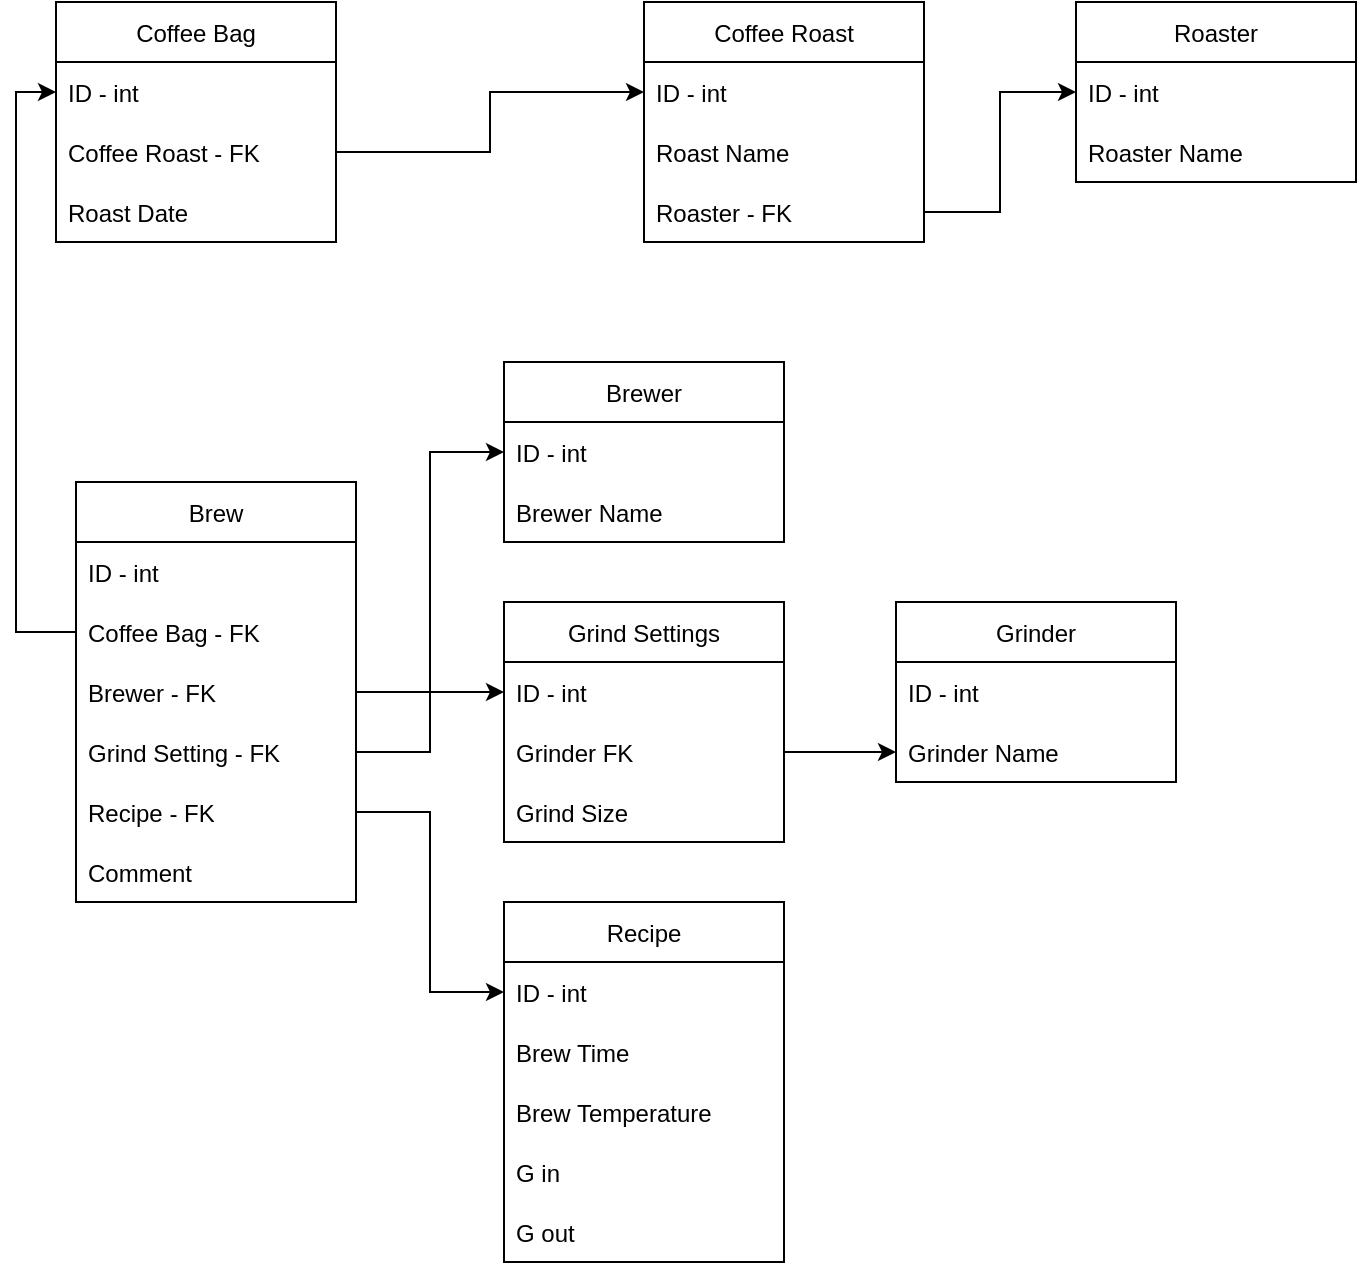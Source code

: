 <mxfile version="17.1.3" type="device"><diagram id="-VKOd8hb1K-OANWmcf4X" name="Page-1"><mxGraphModel dx="781" dy="1140" grid="1" gridSize="10" guides="1" tooltips="1" connect="1" arrows="1" fold="1" page="1" pageScale="1" pageWidth="827" pageHeight="1169" math="0" shadow="0"><root><mxCell id="0"/><mxCell id="1" parent="0"/><mxCell id="qBW8eOZq_-xlYMTtFloP-1" value="Coffee Bag" style="swimlane;fontStyle=0;childLayout=stackLayout;horizontal=1;startSize=30;horizontalStack=0;resizeParent=1;resizeParentMax=0;resizeLast=0;collapsible=1;marginBottom=0;" parent="1" vertex="1"><mxGeometry x="120" y="150" width="140" height="120" as="geometry"/></mxCell><mxCell id="qBW8eOZq_-xlYMTtFloP-2" value="ID - int" style="text;strokeColor=none;fillColor=none;align=left;verticalAlign=middle;spacingLeft=4;spacingRight=4;overflow=hidden;points=[[0,0.5],[1,0.5]];portConstraint=eastwest;rotatable=0;" parent="qBW8eOZq_-xlYMTtFloP-1" vertex="1"><mxGeometry y="30" width="140" height="30" as="geometry"/></mxCell><mxCell id="qBW8eOZq_-xlYMTtFloP-3" value="Coffee Roast - FK" style="text;strokeColor=none;fillColor=none;align=left;verticalAlign=middle;spacingLeft=4;spacingRight=4;overflow=hidden;points=[[0,0.5],[1,0.5]];portConstraint=eastwest;rotatable=0;" parent="qBW8eOZq_-xlYMTtFloP-1" vertex="1"><mxGeometry y="60" width="140" height="30" as="geometry"/></mxCell><mxCell id="qBW8eOZq_-xlYMTtFloP-4" value="Roast Date" style="text;strokeColor=none;fillColor=none;align=left;verticalAlign=middle;spacingLeft=4;spacingRight=4;overflow=hidden;points=[[0,0.5],[1,0.5]];portConstraint=eastwest;rotatable=0;" parent="qBW8eOZq_-xlYMTtFloP-1" vertex="1"><mxGeometry y="90" width="140" height="30" as="geometry"/></mxCell><mxCell id="qBW8eOZq_-xlYMTtFloP-5" value="Coffee Roast" style="swimlane;fontStyle=0;childLayout=stackLayout;horizontal=1;startSize=30;horizontalStack=0;resizeParent=1;resizeParentMax=0;resizeLast=0;collapsible=1;marginBottom=0;" parent="1" vertex="1"><mxGeometry x="414" y="150" width="140" height="120" as="geometry"/></mxCell><mxCell id="qBW8eOZq_-xlYMTtFloP-6" value="ID - int" style="text;strokeColor=none;fillColor=none;align=left;verticalAlign=middle;spacingLeft=4;spacingRight=4;overflow=hidden;points=[[0,0.5],[1,0.5]];portConstraint=eastwest;rotatable=0;" parent="qBW8eOZq_-xlYMTtFloP-5" vertex="1"><mxGeometry y="30" width="140" height="30" as="geometry"/></mxCell><mxCell id="qBW8eOZq_-xlYMTtFloP-7" value="Roast Name" style="text;strokeColor=none;fillColor=none;align=left;verticalAlign=middle;spacingLeft=4;spacingRight=4;overflow=hidden;points=[[0,0.5],[1,0.5]];portConstraint=eastwest;rotatable=0;" parent="qBW8eOZq_-xlYMTtFloP-5" vertex="1"><mxGeometry y="60" width="140" height="30" as="geometry"/></mxCell><mxCell id="qBW8eOZq_-xlYMTtFloP-8" value="Roaster - FK" style="text;strokeColor=none;fillColor=none;align=left;verticalAlign=middle;spacingLeft=4;spacingRight=4;overflow=hidden;points=[[0,0.5],[1,0.5]];portConstraint=eastwest;rotatable=0;" parent="qBW8eOZq_-xlYMTtFloP-5" vertex="1"><mxGeometry y="90" width="140" height="30" as="geometry"/></mxCell><mxCell id="qBW8eOZq_-xlYMTtFloP-9" value="Roaster" style="swimlane;fontStyle=0;childLayout=stackLayout;horizontal=1;startSize=30;horizontalStack=0;resizeParent=1;resizeParentMax=0;resizeLast=0;collapsible=1;marginBottom=0;" parent="1" vertex="1"><mxGeometry x="630" y="150" width="140" height="90" as="geometry"/></mxCell><mxCell id="qBW8eOZq_-xlYMTtFloP-10" value="ID - int" style="text;strokeColor=none;fillColor=none;align=left;verticalAlign=middle;spacingLeft=4;spacingRight=4;overflow=hidden;points=[[0,0.5],[1,0.5]];portConstraint=eastwest;rotatable=0;" parent="qBW8eOZq_-xlYMTtFloP-9" vertex="1"><mxGeometry y="30" width="140" height="30" as="geometry"/></mxCell><mxCell id="qBW8eOZq_-xlYMTtFloP-11" value="Roaster Name" style="text;strokeColor=none;fillColor=none;align=left;verticalAlign=middle;spacingLeft=4;spacingRight=4;overflow=hidden;points=[[0,0.5],[1,0.5]];portConstraint=eastwest;rotatable=0;" parent="qBW8eOZq_-xlYMTtFloP-9" vertex="1"><mxGeometry y="60" width="140" height="30" as="geometry"/></mxCell><mxCell id="qBW8eOZq_-xlYMTtFloP-13" value="Brew" style="swimlane;fontStyle=0;childLayout=stackLayout;horizontal=1;startSize=30;horizontalStack=0;resizeParent=1;resizeParentMax=0;resizeLast=0;collapsible=1;marginBottom=0;" parent="1" vertex="1"><mxGeometry x="130" y="390" width="140" height="210" as="geometry"/></mxCell><mxCell id="qBW8eOZq_-xlYMTtFloP-14" value="ID - int" style="text;strokeColor=none;fillColor=none;align=left;verticalAlign=middle;spacingLeft=4;spacingRight=4;overflow=hidden;points=[[0,0.5],[1,0.5]];portConstraint=eastwest;rotatable=0;" parent="qBW8eOZq_-xlYMTtFloP-13" vertex="1"><mxGeometry y="30" width="140" height="30" as="geometry"/></mxCell><mxCell id="qBW8eOZq_-xlYMTtFloP-15" value="Coffee Bag - FK" style="text;strokeColor=none;fillColor=none;align=left;verticalAlign=middle;spacingLeft=4;spacingRight=4;overflow=hidden;points=[[0,0.5],[1,0.5]];portConstraint=eastwest;rotatable=0;" parent="qBW8eOZq_-xlYMTtFloP-13" vertex="1"><mxGeometry y="60" width="140" height="30" as="geometry"/></mxCell><mxCell id="qBW8eOZq_-xlYMTtFloP-16" value="Brewer - FK" style="text;strokeColor=none;fillColor=none;align=left;verticalAlign=middle;spacingLeft=4;spacingRight=4;overflow=hidden;points=[[0,0.5],[1,0.5]];portConstraint=eastwest;rotatable=0;" parent="qBW8eOZq_-xlYMTtFloP-13" vertex="1"><mxGeometry y="90" width="140" height="30" as="geometry"/></mxCell><mxCell id="qBW8eOZq_-xlYMTtFloP-17" value="Grind Setting - FK" style="text;strokeColor=none;fillColor=none;align=left;verticalAlign=middle;spacingLeft=4;spacingRight=4;overflow=hidden;points=[[0,0.5],[1,0.5]];portConstraint=eastwest;rotatable=0;" parent="qBW8eOZq_-xlYMTtFloP-13" vertex="1"><mxGeometry y="120" width="140" height="30" as="geometry"/></mxCell><mxCell id="ZVpJBkIIpRY9OVvuqW97-12" value="Recipe - FK" style="text;strokeColor=none;fillColor=none;align=left;verticalAlign=middle;spacingLeft=4;spacingRight=4;overflow=hidden;points=[[0,0.5],[1,0.5]];portConstraint=eastwest;rotatable=0;" vertex="1" parent="qBW8eOZq_-xlYMTtFloP-13"><mxGeometry y="150" width="140" height="30" as="geometry"/></mxCell><mxCell id="qBW8eOZq_-xlYMTtFloP-22" value="Comment" style="text;strokeColor=none;fillColor=none;align=left;verticalAlign=middle;spacingLeft=4;spacingRight=4;overflow=hidden;points=[[0,0.5],[1,0.5]];portConstraint=eastwest;rotatable=0;" parent="qBW8eOZq_-xlYMTtFloP-13" vertex="1"><mxGeometry y="180" width="140" height="30" as="geometry"/></mxCell><mxCell id="qBW8eOZq_-xlYMTtFloP-25" style="edgeStyle=orthogonalEdgeStyle;rounded=0;orthogonalLoop=1;jettySize=auto;html=1;exitX=1;exitY=0.5;exitDx=0;exitDy=0;entryX=0;entryY=0.5;entryDx=0;entryDy=0;" parent="1" source="qBW8eOZq_-xlYMTtFloP-8" target="qBW8eOZq_-xlYMTtFloP-10" edge="1"><mxGeometry relative="1" as="geometry"/></mxCell><mxCell id="qBW8eOZq_-xlYMTtFloP-26" style="edgeStyle=orthogonalEdgeStyle;rounded=0;orthogonalLoop=1;jettySize=auto;html=1;exitX=1;exitY=0.5;exitDx=0;exitDy=0;entryX=0;entryY=0.5;entryDx=0;entryDy=0;" parent="1" source="qBW8eOZq_-xlYMTtFloP-3" target="qBW8eOZq_-xlYMTtFloP-6" edge="1"><mxGeometry relative="1" as="geometry"/></mxCell><mxCell id="qBW8eOZq_-xlYMTtFloP-27" style="edgeStyle=orthogonalEdgeStyle;rounded=0;orthogonalLoop=1;jettySize=auto;html=1;exitX=0;exitY=0.5;exitDx=0;exitDy=0;entryX=0;entryY=0.5;entryDx=0;entryDy=0;" parent="1" source="qBW8eOZq_-xlYMTtFloP-15" target="qBW8eOZq_-xlYMTtFloP-2" edge="1"><mxGeometry relative="1" as="geometry"/></mxCell><mxCell id="qBW8eOZq_-xlYMTtFloP-28" value="Brewer" style="swimlane;fontStyle=0;childLayout=stackLayout;horizontal=1;startSize=30;horizontalStack=0;resizeParent=1;resizeParentMax=0;resizeLast=0;collapsible=1;marginBottom=0;" parent="1" vertex="1"><mxGeometry x="344" y="330" width="140" height="90" as="geometry"/></mxCell><mxCell id="qBW8eOZq_-xlYMTtFloP-29" value="ID - int" style="text;strokeColor=none;fillColor=none;align=left;verticalAlign=middle;spacingLeft=4;spacingRight=4;overflow=hidden;points=[[0,0.5],[1,0.5]];portConstraint=eastwest;rotatable=0;" parent="qBW8eOZq_-xlYMTtFloP-28" vertex="1"><mxGeometry y="30" width="140" height="30" as="geometry"/></mxCell><mxCell id="qBW8eOZq_-xlYMTtFloP-30" value="Brewer Name" style="text;strokeColor=none;fillColor=none;align=left;verticalAlign=middle;spacingLeft=4;spacingRight=4;overflow=hidden;points=[[0,0.5],[1,0.5]];portConstraint=eastwest;rotatable=0;" parent="qBW8eOZq_-xlYMTtFloP-28" vertex="1"><mxGeometry y="60" width="140" height="30" as="geometry"/></mxCell><mxCell id="qBW8eOZq_-xlYMTtFloP-32" style="edgeStyle=orthogonalEdgeStyle;rounded=0;orthogonalLoop=1;jettySize=auto;html=1;exitX=1;exitY=0.5;exitDx=0;exitDy=0;entryX=0;entryY=0.5;entryDx=0;entryDy=0;" parent="1" source="qBW8eOZq_-xlYMTtFloP-16" target="qBW8eOZq_-xlYMTtFloP-28" edge="1"><mxGeometry relative="1" as="geometry"/></mxCell><mxCell id="qBW8eOZq_-xlYMTtFloP-33" value="Grinder" style="swimlane;fontStyle=0;childLayout=stackLayout;horizontal=1;startSize=30;horizontalStack=0;resizeParent=1;resizeParentMax=0;resizeLast=0;collapsible=1;marginBottom=0;" parent="1" vertex="1"><mxGeometry x="540" y="450" width="140" height="90" as="geometry"/></mxCell><mxCell id="qBW8eOZq_-xlYMTtFloP-34" value="ID - int" style="text;strokeColor=none;fillColor=none;align=left;verticalAlign=middle;spacingLeft=4;spacingRight=4;overflow=hidden;points=[[0,0.5],[1,0.5]];portConstraint=eastwest;rotatable=0;" parent="qBW8eOZq_-xlYMTtFloP-33" vertex="1"><mxGeometry y="30" width="140" height="30" as="geometry"/></mxCell><mxCell id="qBW8eOZq_-xlYMTtFloP-35" value="Grinder Name" style="text;strokeColor=none;fillColor=none;align=left;verticalAlign=middle;spacingLeft=4;spacingRight=4;overflow=hidden;points=[[0,0.5],[1,0.5]];portConstraint=eastwest;rotatable=0;" parent="qBW8eOZq_-xlYMTtFloP-33" vertex="1"><mxGeometry y="60" width="140" height="30" as="geometry"/></mxCell><mxCell id="qBW8eOZq_-xlYMTtFloP-37" style="edgeStyle=orthogonalEdgeStyle;rounded=0;orthogonalLoop=1;jettySize=auto;html=1;exitX=1;exitY=0.5;exitDx=0;exitDy=0;entryX=0;entryY=0.5;entryDx=0;entryDy=0;" parent="1" source="qBW8eOZq_-xlYMTtFloP-17" target="ZVpJBkIIpRY9OVvuqW97-5" edge="1"><mxGeometry relative="1" as="geometry"/></mxCell><mxCell id="ZVpJBkIIpRY9OVvuqW97-1" value="Recipe" style="swimlane;fontStyle=0;childLayout=stackLayout;horizontal=1;startSize=30;horizontalStack=0;resizeParent=1;resizeParentMax=0;resizeLast=0;collapsible=1;marginBottom=0;" vertex="1" parent="1"><mxGeometry x="344" y="600" width="140" height="180" as="geometry"/></mxCell><mxCell id="ZVpJBkIIpRY9OVvuqW97-2" value="ID - int" style="text;strokeColor=none;fillColor=none;align=left;verticalAlign=middle;spacingLeft=4;spacingRight=4;overflow=hidden;points=[[0,0.5],[1,0.5]];portConstraint=eastwest;rotatable=0;" vertex="1" parent="ZVpJBkIIpRY9OVvuqW97-1"><mxGeometry y="30" width="140" height="30" as="geometry"/></mxCell><mxCell id="ZVpJBkIIpRY9OVvuqW97-3" value="Brew Time" style="text;strokeColor=none;fillColor=none;align=left;verticalAlign=middle;spacingLeft=4;spacingRight=4;overflow=hidden;points=[[0,0.5],[1,0.5]];portConstraint=eastwest;rotatable=0;" vertex="1" parent="ZVpJBkIIpRY9OVvuqW97-1"><mxGeometry y="60" width="140" height="30" as="geometry"/></mxCell><mxCell id="qBW8eOZq_-xlYMTtFloP-38" value="Brew Temperature" style="text;strokeColor=none;fillColor=none;align=left;verticalAlign=middle;spacingLeft=4;spacingRight=4;overflow=hidden;points=[[0,0.5],[1,0.5]];portConstraint=eastwest;rotatable=0;" parent="ZVpJBkIIpRY9OVvuqW97-1" vertex="1"><mxGeometry y="90" width="140" height="30" as="geometry"/></mxCell><mxCell id="qBW8eOZq_-xlYMTtFloP-20" value="G in" style="text;strokeColor=none;fillColor=none;align=left;verticalAlign=middle;spacingLeft=4;spacingRight=4;overflow=hidden;points=[[0,0.5],[1,0.5]];portConstraint=eastwest;rotatable=0;" parent="ZVpJBkIIpRY9OVvuqW97-1" vertex="1"><mxGeometry y="120" width="140" height="30" as="geometry"/></mxCell><mxCell id="qBW8eOZq_-xlYMTtFloP-21" value="G out" style="text;strokeColor=none;fillColor=none;align=left;verticalAlign=middle;spacingLeft=4;spacingRight=4;overflow=hidden;points=[[0,0.5],[1,0.5]];portConstraint=eastwest;rotatable=0;" parent="ZVpJBkIIpRY9OVvuqW97-1" vertex="1"><mxGeometry y="150" width="140" height="30" as="geometry"/></mxCell><mxCell id="ZVpJBkIIpRY9OVvuqW97-4" value="Grind Settings" style="swimlane;fontStyle=0;childLayout=stackLayout;horizontal=1;startSize=30;horizontalStack=0;resizeParent=1;resizeParentMax=0;resizeLast=0;collapsible=1;marginBottom=0;" vertex="1" parent="1"><mxGeometry x="344" y="450" width="140" height="120" as="geometry"/></mxCell><mxCell id="ZVpJBkIIpRY9OVvuqW97-5" value="ID - int" style="text;strokeColor=none;fillColor=none;align=left;verticalAlign=middle;spacingLeft=4;spacingRight=4;overflow=hidden;points=[[0,0.5],[1,0.5]];portConstraint=eastwest;rotatable=0;" vertex="1" parent="ZVpJBkIIpRY9OVvuqW97-4"><mxGeometry y="30" width="140" height="30" as="geometry"/></mxCell><mxCell id="ZVpJBkIIpRY9OVvuqW97-6" value="Grinder FK" style="text;strokeColor=none;fillColor=none;align=left;verticalAlign=middle;spacingLeft=4;spacingRight=4;overflow=hidden;points=[[0,0.5],[1,0.5]];portConstraint=eastwest;rotatable=0;" vertex="1" parent="ZVpJBkIIpRY9OVvuqW97-4"><mxGeometry y="60" width="140" height="30" as="geometry"/></mxCell><mxCell id="ZVpJBkIIpRY9OVvuqW97-8" value="Grind Size" style="text;strokeColor=none;fillColor=none;align=left;verticalAlign=middle;spacingLeft=4;spacingRight=4;overflow=hidden;points=[[0,0.5],[1,0.5]];portConstraint=eastwest;rotatable=0;" vertex="1" parent="ZVpJBkIIpRY9OVvuqW97-4"><mxGeometry y="90" width="140" height="30" as="geometry"/></mxCell><mxCell id="ZVpJBkIIpRY9OVvuqW97-7" style="edgeStyle=orthogonalEdgeStyle;rounded=0;orthogonalLoop=1;jettySize=auto;html=1;exitX=1;exitY=0.5;exitDx=0;exitDy=0;entryX=0;entryY=0.5;entryDx=0;entryDy=0;" edge="1" parent="1" source="ZVpJBkIIpRY9OVvuqW97-6" target="qBW8eOZq_-xlYMTtFloP-35"><mxGeometry relative="1" as="geometry"/></mxCell><mxCell id="ZVpJBkIIpRY9OVvuqW97-13" style="edgeStyle=orthogonalEdgeStyle;rounded=0;orthogonalLoop=1;jettySize=auto;html=1;exitX=1;exitY=0.5;exitDx=0;exitDy=0;entryX=0;entryY=0.5;entryDx=0;entryDy=0;" edge="1" parent="1" source="ZVpJBkIIpRY9OVvuqW97-12" target="ZVpJBkIIpRY9OVvuqW97-2"><mxGeometry relative="1" as="geometry"/></mxCell></root></mxGraphModel></diagram></mxfile>